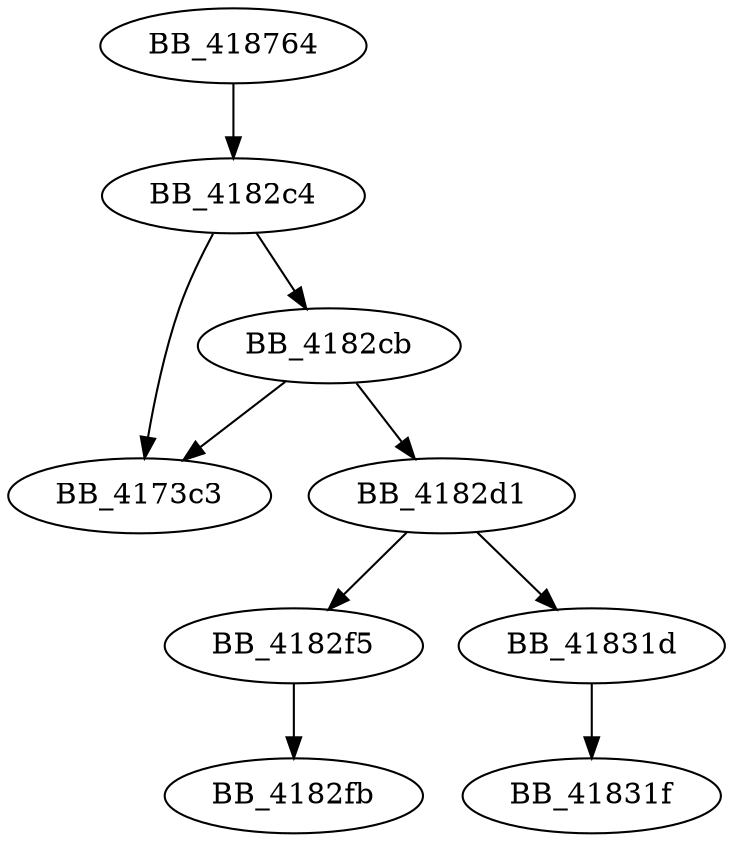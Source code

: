 DiGraph sub_418764{
BB_4182c4->BB_4173c3
BB_4182c4->BB_4182cb
BB_4182cb->BB_4173c3
BB_4182cb->BB_4182d1
BB_4182d1->BB_4182f5
BB_4182d1->BB_41831d
BB_4182f5->BB_4182fb
BB_41831d->BB_41831f
BB_418764->BB_4182c4
}
